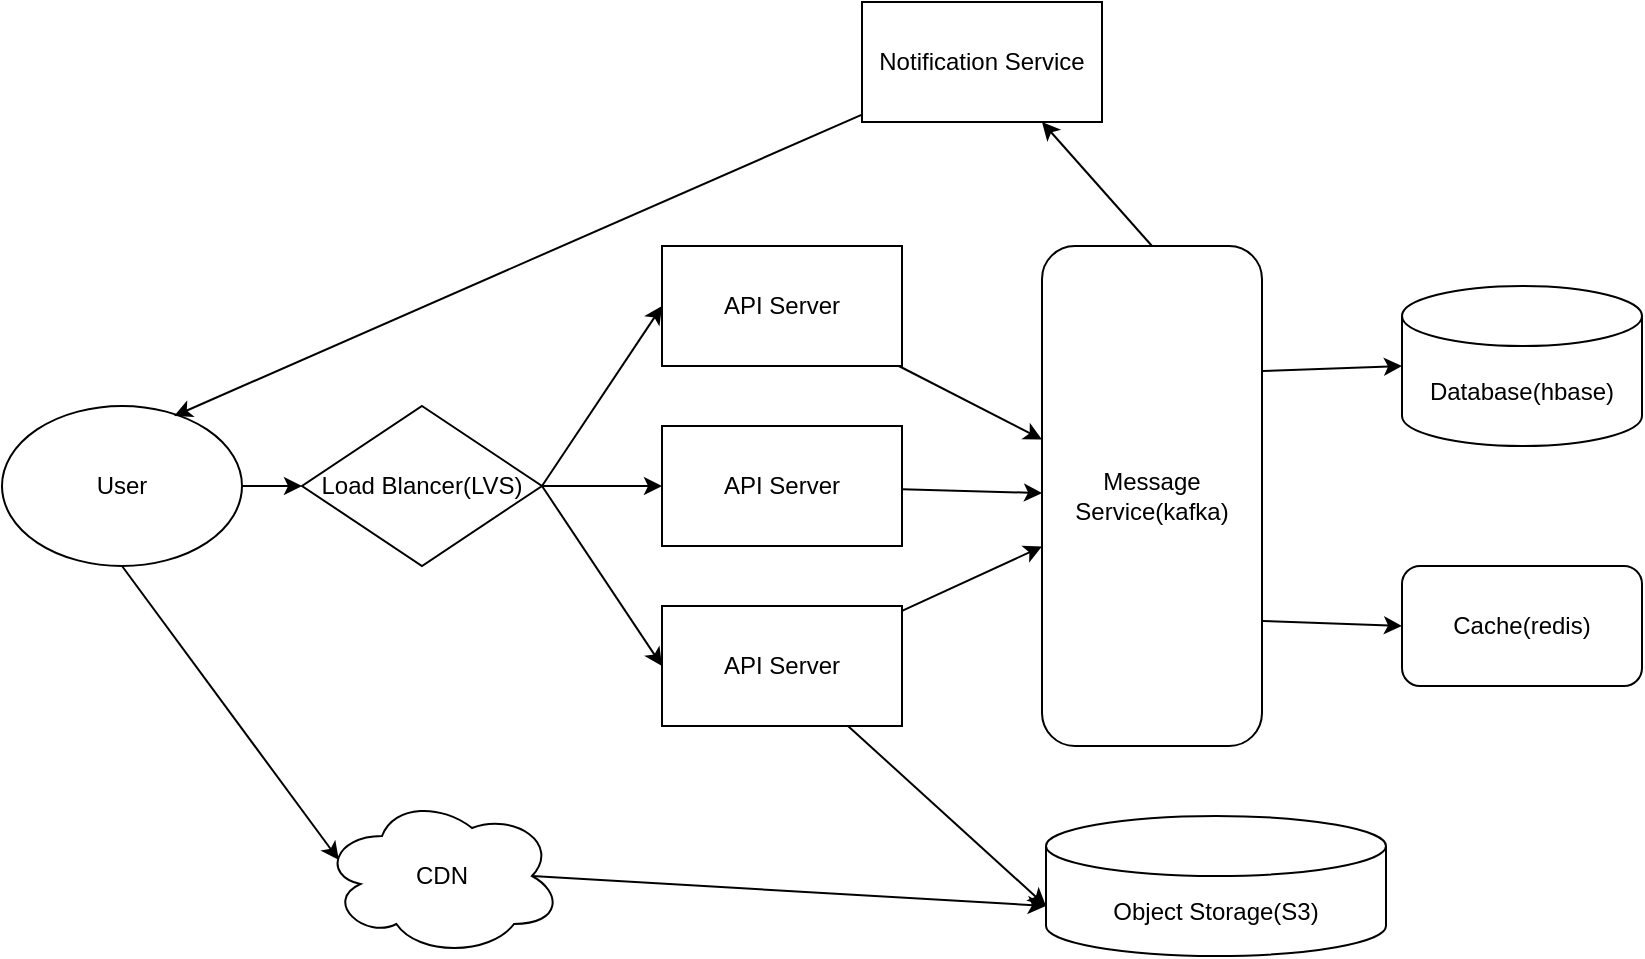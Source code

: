 <mxfile>
    <diagram id="TG6PlJ7zP_xzbxQsPh1s" name="第 1 页">
        <mxGraphModel dx="1612" dy="649" grid="1" gridSize="10" guides="1" tooltips="1" connect="1" arrows="1" fold="1" page="1" pageScale="1" pageWidth="1654" pageHeight="1169" math="0" shadow="0">
            <root>
                <mxCell id="0"/>
                <mxCell id="1" parent="0"/>
                <mxCell id="5" value="" style="edgeStyle=none;html=1;" edge="1" parent="1" source="2" target="4">
                    <mxGeometry relative="1" as="geometry"/>
                </mxCell>
                <mxCell id="25" style="edgeStyle=none;html=1;exitX=0.5;exitY=1;exitDx=0;exitDy=0;entryX=0.07;entryY=0.4;entryDx=0;entryDy=0;entryPerimeter=0;" edge="1" parent="1" source="2" target="22">
                    <mxGeometry relative="1" as="geometry"/>
                </mxCell>
                <mxCell id="2" value="User" style="ellipse;whiteSpace=wrap;html=1;" vertex="1" parent="1">
                    <mxGeometry x="220" y="282" width="120" height="80" as="geometry"/>
                </mxCell>
                <mxCell id="12" value="" style="edgeStyle=none;html=1;" edge="1" parent="1" source="3" target="11">
                    <mxGeometry relative="1" as="geometry"/>
                </mxCell>
                <mxCell id="3" value="API Server" style="rounded=0;whiteSpace=wrap;html=1;" vertex="1" parent="1">
                    <mxGeometry x="550" y="202" width="120" height="60" as="geometry"/>
                </mxCell>
                <mxCell id="6" style="edgeStyle=none;html=1;exitX=1;exitY=0.5;exitDx=0;exitDy=0;entryX=0;entryY=0.5;entryDx=0;entryDy=0;" edge="1" parent="1" source="4" target="3">
                    <mxGeometry relative="1" as="geometry"/>
                </mxCell>
                <mxCell id="9" value="" style="edgeStyle=none;html=1;" edge="1" parent="1" source="4" target="7">
                    <mxGeometry relative="1" as="geometry"/>
                </mxCell>
                <mxCell id="10" style="edgeStyle=none;html=1;exitX=1;exitY=0.5;exitDx=0;exitDy=0;entryX=0;entryY=0.5;entryDx=0;entryDy=0;" edge="1" parent="1" source="4" target="8">
                    <mxGeometry relative="1" as="geometry"/>
                </mxCell>
                <mxCell id="4" value="Load Blancer(LVS)" style="rhombus;whiteSpace=wrap;html=1;" vertex="1" parent="1">
                    <mxGeometry x="370" y="282" width="120" height="80" as="geometry"/>
                </mxCell>
                <mxCell id="13" value="" style="edgeStyle=none;html=1;" edge="1" parent="1" source="7" target="11">
                    <mxGeometry relative="1" as="geometry"/>
                </mxCell>
                <mxCell id="7" value="API Server" style="rounded=0;whiteSpace=wrap;html=1;" vertex="1" parent="1">
                    <mxGeometry x="550" y="292" width="120" height="60" as="geometry"/>
                </mxCell>
                <mxCell id="14" value="" style="edgeStyle=none;html=1;" edge="1" parent="1" source="8" target="11">
                    <mxGeometry relative="1" as="geometry"/>
                </mxCell>
                <mxCell id="21" style="edgeStyle=none;html=1;entryX=0;entryY=0;entryDx=0;entryDy=45;entryPerimeter=0;" edge="1" parent="1" source="8" target="20">
                    <mxGeometry relative="1" as="geometry"/>
                </mxCell>
                <mxCell id="8" value="API Server" style="rounded=0;whiteSpace=wrap;html=1;" vertex="1" parent="1">
                    <mxGeometry x="550" y="382" width="120" height="60" as="geometry"/>
                </mxCell>
                <mxCell id="17" style="edgeStyle=none;html=1;exitX=1;exitY=0.25;exitDx=0;exitDy=0;entryX=0;entryY=0.5;entryDx=0;entryDy=0;entryPerimeter=0;" edge="1" parent="1" source="11" target="15">
                    <mxGeometry relative="1" as="geometry"/>
                </mxCell>
                <mxCell id="19" style="edgeStyle=none;html=1;exitX=1;exitY=0.75;exitDx=0;exitDy=0;entryX=0;entryY=0.5;entryDx=0;entryDy=0;" edge="1" parent="1" source="11" target="16">
                    <mxGeometry relative="1" as="geometry"/>
                </mxCell>
                <mxCell id="29" style="edgeStyle=none;html=1;exitX=0.5;exitY=0;exitDx=0;exitDy=0;entryX=0.75;entryY=1;entryDx=0;entryDy=0;" edge="1" parent="1" source="11" target="26">
                    <mxGeometry relative="1" as="geometry"/>
                </mxCell>
                <mxCell id="11" value="Message Service(kafka)" style="rounded=1;whiteSpace=wrap;html=1;" vertex="1" parent="1">
                    <mxGeometry x="740" y="202" width="110" height="250" as="geometry"/>
                </mxCell>
                <mxCell id="15" value="Database(hbase)" style="shape=cylinder3;whiteSpace=wrap;html=1;boundedLbl=1;backgroundOutline=1;size=15;" vertex="1" parent="1">
                    <mxGeometry x="920" y="222" width="120" height="80" as="geometry"/>
                </mxCell>
                <mxCell id="16" value="Cache(redis)" style="rounded=1;whiteSpace=wrap;html=1;" vertex="1" parent="1">
                    <mxGeometry x="920" y="362" width="120" height="60" as="geometry"/>
                </mxCell>
                <mxCell id="20" value="Object Storage(S3)" style="shape=cylinder3;whiteSpace=wrap;html=1;boundedLbl=1;backgroundOutline=1;size=15;" vertex="1" parent="1">
                    <mxGeometry x="742" y="487" width="170" height="70" as="geometry"/>
                </mxCell>
                <mxCell id="23" style="edgeStyle=none;html=1;entryX=0;entryY=0;entryDx=0;entryDy=45;entryPerimeter=0;exitX=0.875;exitY=0.5;exitDx=0;exitDy=0;exitPerimeter=0;" edge="1" parent="1" source="22" target="20">
                    <mxGeometry relative="1" as="geometry"/>
                </mxCell>
                <mxCell id="22" value="CDN" style="ellipse;shape=cloud;whiteSpace=wrap;html=1;" vertex="1" parent="1">
                    <mxGeometry x="380" y="477" width="120" height="80" as="geometry"/>
                </mxCell>
                <mxCell id="28" style="edgeStyle=none;html=1;entryX=0.717;entryY=0.063;entryDx=0;entryDy=0;entryPerimeter=0;" edge="1" parent="1" source="26" target="2">
                    <mxGeometry relative="1" as="geometry"/>
                </mxCell>
                <mxCell id="26" value="Notification Service" style="rounded=0;whiteSpace=wrap;html=1;" vertex="1" parent="1">
                    <mxGeometry x="650" y="80" width="120" height="60" as="geometry"/>
                </mxCell>
            </root>
        </mxGraphModel>
    </diagram>
</mxfile>
